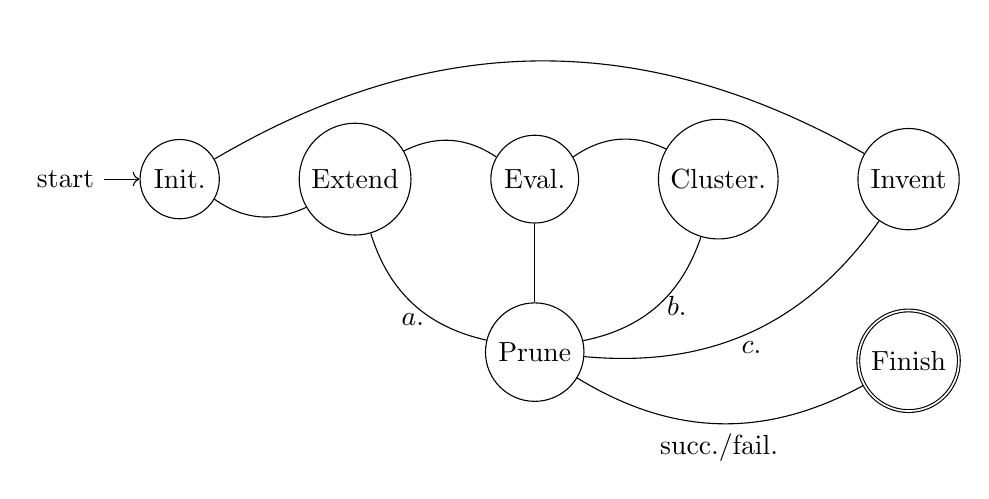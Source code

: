 \begin{tikzpicture}[
	roundnode/.style={circle, draw=green!60, fill=green!5, very thick,rounded corners, minimum size=7mm},
	squarednode/.style={rectangle, draw=black!60, fill=black!0, very thick,rounded corners, minimum size=5mm},
	]
	%Nodes
	\node[state,initial]      (init)        {Init.};
	\node[state] (extension) [right=of init]	{Extend};
	\node[state] (eval) [right=of extension]	{Eval.};	
	\node[state] (prune) [below=of eval]	{Prune};	
	\node[state]        (cluster)       [right=of eval] {Cluster.};	
	\node[state]        (invent)       [right=of cluster] {Invent};
	\node[state, accepting]      (target)       [below=of invent]	 {Finish};
	%Lines
	\draw (init) edge[bend right, above] node{} (extension)
	(extension) edge[bend left, above] node {} (eval)
	(eval) edge[right] node{} (prune)
	(cluster) edge[bend right,above] node{} (eval)
	(invent) edge[bend right, above] node{} (init)
	(prune) edge[bend left, below] node{$ a $.} (extension)
	(prune) edge[bend right,right] node{$ b $.} (cluster)
	(prune) edge[bend right, below] node{succ./fail.} (target)
	(prune) edge[bend right, below] node{$ c $.} (invent)
	;
	% \draw[->] (initclause.east) -- (language.west);
	% \draw[->] (language.south) -- (extended.north);
	%	\path (extension) edge[loop above] node[anchor=north,above]{Self Extension} (extension);
\end{tikzpicture}
